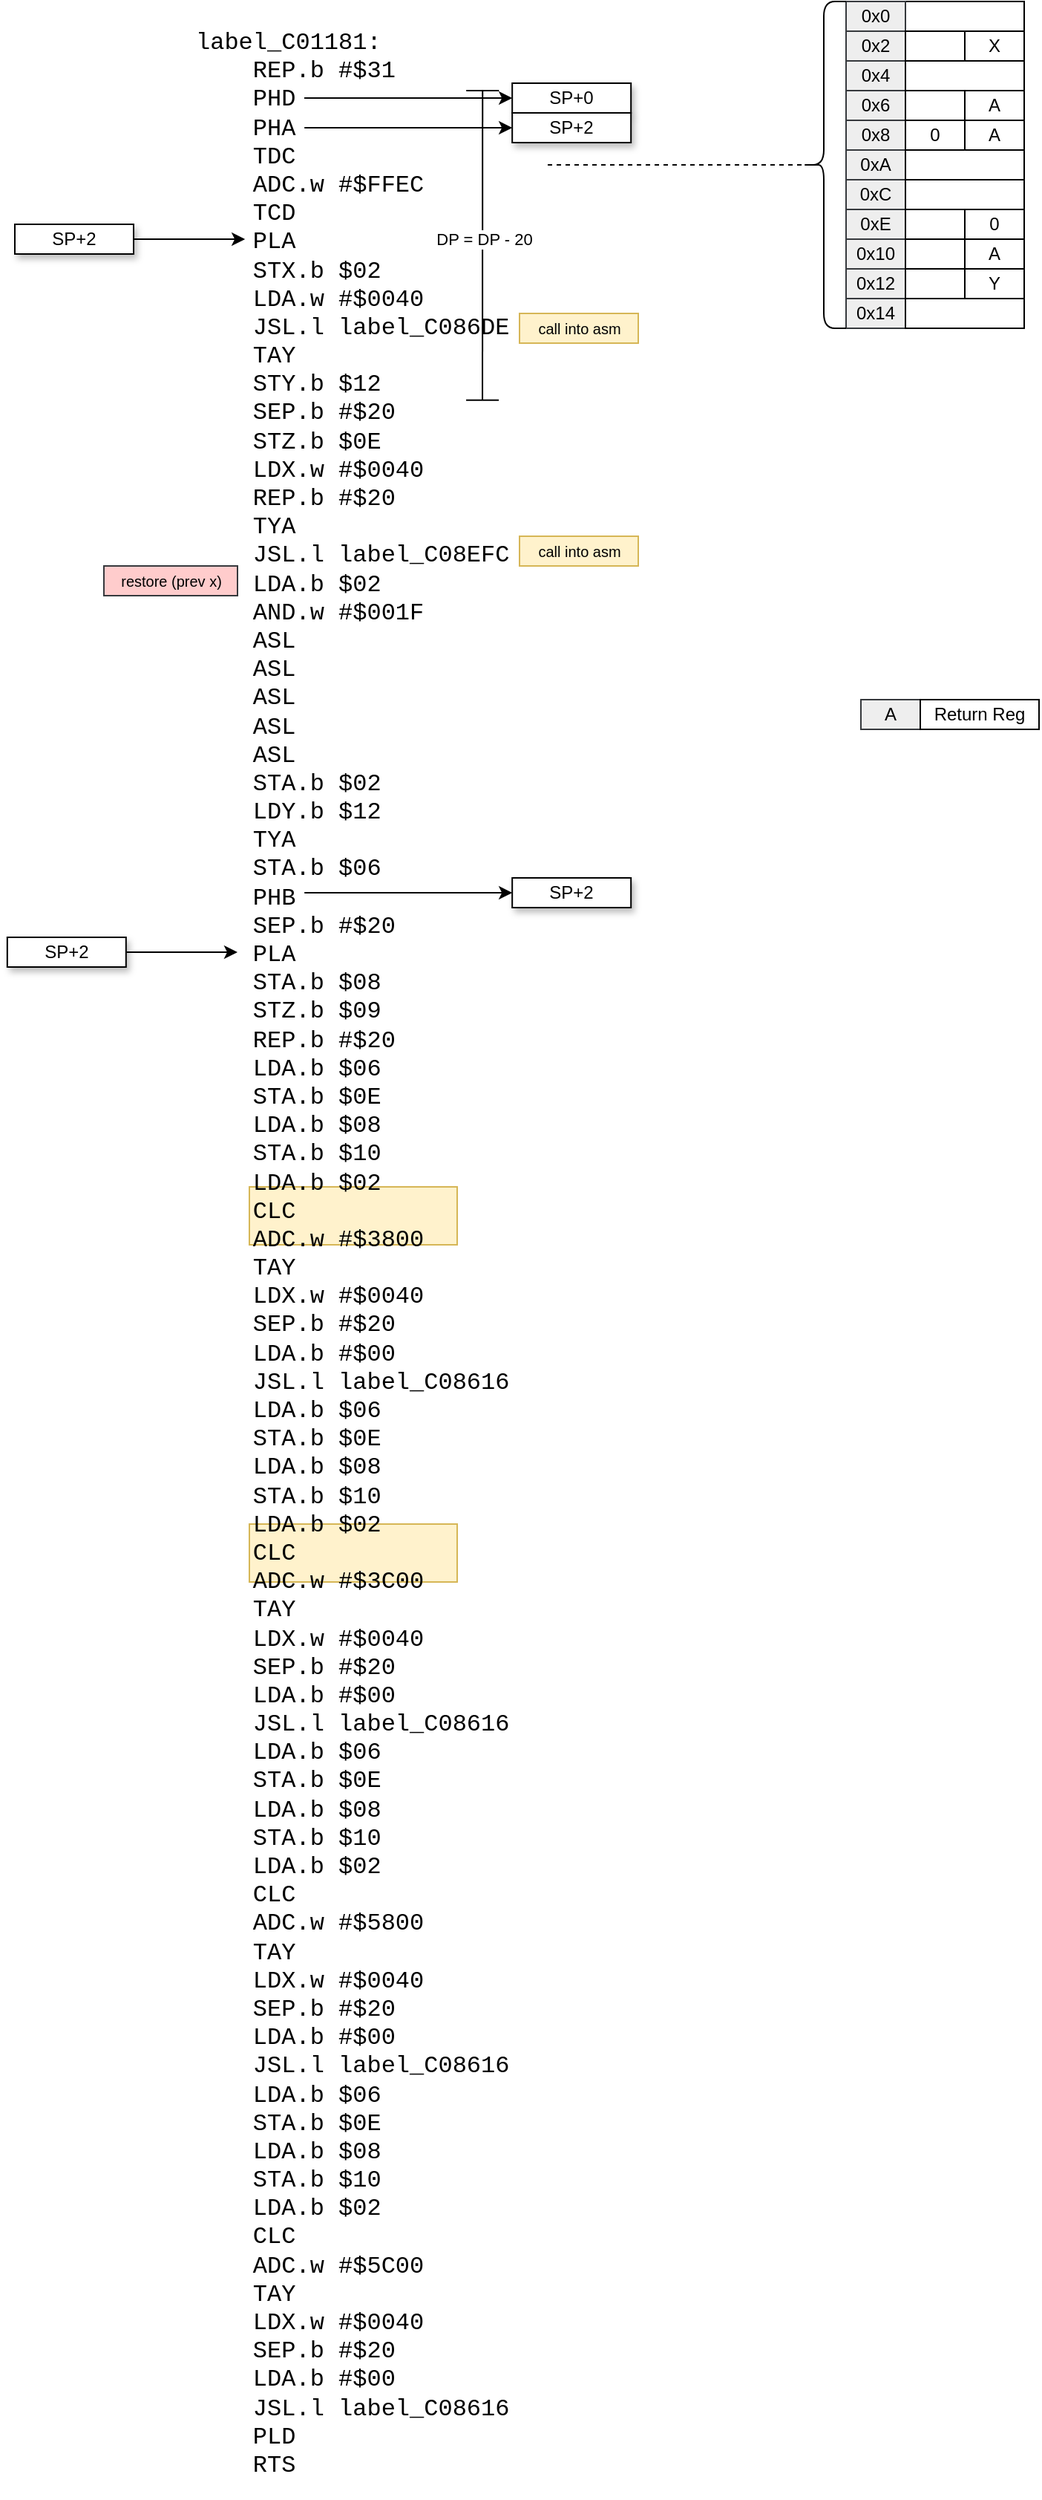 <mxfile version="21.6.9" type="github">
  <diagram name="Page-1" id="6Zkwd5M3KuAh5QiwCv1M">
    <mxGraphModel dx="682" dy="423" grid="1" gridSize="10" guides="1" tooltips="1" connect="1" arrows="1" fold="1" page="1" pageScale="1" pageWidth="850" pageHeight="1100" math="0" shadow="0">
      <root>
        <mxCell id="0" />
        <object label="gen groups" id="dbT_Ve4-fBgaTEK12xVc-63">
          <mxCell style="" parent="0" />
        </object>
        <mxCell id="dbT_Ve4-fBgaTEK12xVc-65" value="" style="rounded=0;whiteSpace=wrap;html=1;fontSize=16;fillColor=#fff2cc;strokeColor=#d6b656;fillStyle=auto;" vertex="1" parent="dbT_Ve4-fBgaTEK12xVc-63">
          <mxGeometry x="268" y="1195" width="140" height="39" as="geometry" />
        </mxCell>
        <mxCell id="dbT_Ve4-fBgaTEK12xVc-67" value="" style="rounded=0;whiteSpace=wrap;html=1;fontSize=16;fillColor=#fff2cc;strokeColor=#d6b656;fillStyle=auto;" vertex="1" parent="dbT_Ve4-fBgaTEK12xVc-63">
          <mxGeometry x="268" y="968" width="140" height="39" as="geometry" />
        </mxCell>
        <mxCell id="1" parent="0" />
        <mxCell id="ILJzXNznsKejwd8JNXi--1" value="&lt;p style=&quot;line-height: 100%;&quot;&gt;&lt;/p&gt;&lt;div style=&quot;font-style: normal; font-variant-caps: normal; font-weight: normal; letter-spacing: normal; text-align: start; text-indent: 0px; text-transform: none; word-spacing: 0px; -webkit-text-stroke-width: 0px; text-decoration: none; font-family: &amp;quot;IckyTicket Mono&amp;quot;, Menlo, Monaco, &amp;quot;Courier New&amp;quot;, monospace, &amp;quot;PT Mono&amp;quot;, Menlo, Monaco, &amp;quot;Courier New&amp;quot;, monospace; font-size: 16px; line-height: 120%;&quot;&gt;&lt;div style=&quot;line-height: 120%;&quot;&gt;&lt;div style=&quot;line-height: 120%;&quot;&gt;label_C01181:&lt;/div&gt;&lt;div style=&quot;line-height: 120%;&quot;&gt;&lt;span style=&quot;white-space: pre;&quot;&gt;&amp;nbsp;&amp;nbsp;&amp;nbsp;&amp;nbsp;&lt;/span&gt;REP.b #$31&lt;/div&gt;&lt;div style=&quot;line-height: 120%;&quot;&gt;&lt;span style=&quot;white-space: pre;&quot;&gt;&amp;nbsp;&amp;nbsp;&amp;nbsp;&amp;nbsp;&lt;/span&gt;PHD&lt;/div&gt;&lt;div style=&quot;line-height: 120%;&quot;&gt;&lt;span style=&quot;white-space: pre;&quot;&gt;&amp;nbsp;&amp;nbsp;&amp;nbsp;&amp;nbsp;&lt;/span&gt;PHA&lt;/div&gt;&lt;div style=&quot;line-height: 120%;&quot;&gt;&lt;span style=&quot;white-space: pre;&quot;&gt;&amp;nbsp;&amp;nbsp;&amp;nbsp;&amp;nbsp;&lt;/span&gt;TDC&lt;/div&gt;&lt;div style=&quot;line-height: 120%;&quot;&gt;&lt;span style=&quot;white-space: pre;&quot;&gt;&amp;nbsp;&amp;nbsp;&amp;nbsp;&amp;nbsp;&lt;/span&gt;ADC.w #$FFEC&lt;/div&gt;&lt;div style=&quot;line-height: 120%;&quot;&gt;&lt;span style=&quot;white-space: pre;&quot;&gt;&amp;nbsp;&amp;nbsp;&amp;nbsp;&amp;nbsp;&lt;/span&gt;TCD&lt;/div&gt;&lt;div style=&quot;line-height: 120%;&quot;&gt;&lt;span style=&quot;white-space: pre;&quot;&gt;&amp;nbsp;&amp;nbsp;&amp;nbsp;&amp;nbsp;&lt;/span&gt;PLA&lt;/div&gt;&lt;div style=&quot;line-height: 120%;&quot;&gt;&lt;span style=&quot;white-space: pre;&quot;&gt;&amp;nbsp;&amp;nbsp;&amp;nbsp;&amp;nbsp;&lt;/span&gt;STX.b $02&lt;/div&gt;&lt;div style=&quot;line-height: 120%;&quot;&gt;&lt;span style=&quot;white-space: pre;&quot;&gt;&amp;nbsp;&amp;nbsp;&amp;nbsp;&amp;nbsp;&lt;/span&gt;LDA.w #$0040&lt;/div&gt;&lt;div style=&quot;line-height: 120%;&quot;&gt;&lt;span style=&quot;white-space: pre;&quot;&gt;&amp;nbsp;&amp;nbsp;&amp;nbsp;&amp;nbsp;&lt;/span&gt;JSL.l label_C086DE&lt;/div&gt;&lt;div style=&quot;line-height: 120%;&quot;&gt;&lt;span style=&quot;white-space: pre;&quot;&gt;&amp;nbsp;&amp;nbsp;&amp;nbsp;&amp;nbsp;&lt;/span&gt;TAY&lt;/div&gt;&lt;div style=&quot;line-height: 120%;&quot;&gt;&lt;span style=&quot;white-space: pre;&quot;&gt;&amp;nbsp;&amp;nbsp;&amp;nbsp;&amp;nbsp;&lt;/span&gt;STY.b $12&lt;/div&gt;&lt;div style=&quot;line-height: 120%;&quot;&gt;&lt;span style=&quot;white-space: pre;&quot;&gt;&amp;nbsp;&amp;nbsp;&amp;nbsp;&amp;nbsp;&lt;/span&gt;SEP.b #$20&lt;/div&gt;&lt;div style=&quot;line-height: 120%;&quot;&gt;&lt;span style=&quot;white-space: pre;&quot;&gt;&amp;nbsp;&amp;nbsp;&amp;nbsp;&amp;nbsp;&lt;/span&gt;STZ.b $0E&lt;/div&gt;&lt;div style=&quot;line-height: 120%;&quot;&gt;&lt;span style=&quot;white-space: pre;&quot;&gt;&amp;nbsp;&amp;nbsp;&amp;nbsp;&amp;nbsp;&lt;/span&gt;LDX.w #$0040&lt;/div&gt;&lt;div style=&quot;line-height: 120%;&quot;&gt;&lt;span style=&quot;white-space: pre;&quot;&gt;&amp;nbsp;&amp;nbsp;&amp;nbsp;&amp;nbsp;&lt;/span&gt;REP.b #$20&lt;/div&gt;&lt;div style=&quot;line-height: 120%;&quot;&gt;&lt;span style=&quot;white-space: pre;&quot;&gt;&amp;nbsp;&amp;nbsp;&amp;nbsp;&amp;nbsp;&lt;/span&gt;TYA&lt;/div&gt;&lt;div style=&quot;line-height: 120%;&quot;&gt;&lt;span style=&quot;white-space: pre;&quot;&gt;&amp;nbsp;&amp;nbsp;&amp;nbsp;&amp;nbsp;&lt;/span&gt;JSL.l label_C08EFC&lt;/div&gt;&lt;div style=&quot;line-height: 120%;&quot;&gt;&lt;span style=&quot;white-space: pre;&quot;&gt;&amp;nbsp;&amp;nbsp;&amp;nbsp;&amp;nbsp;&lt;/span&gt;LDA.b $02&lt;/div&gt;&lt;div style=&quot;line-height: 120%;&quot;&gt;&lt;span style=&quot;white-space: pre;&quot;&gt;&amp;nbsp;&amp;nbsp;&amp;nbsp;&amp;nbsp;&lt;/span&gt;AND.w #$001F&lt;/div&gt;&lt;div style=&quot;line-height: 120%;&quot;&gt;&lt;span style=&quot;white-space: pre;&quot;&gt;&amp;nbsp;&amp;nbsp;&amp;nbsp;&amp;nbsp;&lt;/span&gt;ASL&lt;/div&gt;&lt;div style=&quot;line-height: 120%;&quot;&gt;&lt;span style=&quot;white-space: pre;&quot;&gt;&amp;nbsp;&amp;nbsp;&amp;nbsp;&amp;nbsp;&lt;/span&gt;ASL&lt;/div&gt;&lt;div style=&quot;line-height: 120%;&quot;&gt;&lt;span style=&quot;white-space: pre;&quot;&gt;&amp;nbsp;&amp;nbsp;&amp;nbsp;&amp;nbsp;&lt;/span&gt;ASL&lt;/div&gt;&lt;div style=&quot;line-height: 120%;&quot;&gt;&lt;span style=&quot;white-space: pre;&quot;&gt;&amp;nbsp;&amp;nbsp;&amp;nbsp;&amp;nbsp;&lt;/span&gt;ASL&lt;/div&gt;&lt;div style=&quot;line-height: 120%;&quot;&gt;&lt;span style=&quot;white-space: pre;&quot;&gt;&amp;nbsp;&amp;nbsp;&amp;nbsp;&amp;nbsp;&lt;/span&gt;ASL&lt;/div&gt;&lt;div style=&quot;line-height: 120%;&quot;&gt;&lt;span style=&quot;white-space: pre;&quot;&gt;&amp;nbsp;&amp;nbsp;&amp;nbsp;&amp;nbsp;&lt;/span&gt;STA.b $02&lt;/div&gt;&lt;div style=&quot;line-height: 120%;&quot;&gt;&lt;span style=&quot;white-space: pre;&quot;&gt;&amp;nbsp;&amp;nbsp;&amp;nbsp;&amp;nbsp;&lt;/span&gt;LDY.b $12&lt;/div&gt;&lt;div style=&quot;line-height: 120%;&quot;&gt;&lt;span style=&quot;white-space: pre;&quot;&gt;&amp;nbsp;&amp;nbsp;&amp;nbsp;&amp;nbsp;&lt;/span&gt;TYA&lt;/div&gt;&lt;div style=&quot;line-height: 120%;&quot;&gt;&lt;span style=&quot;white-space: pre;&quot;&gt;&amp;nbsp;&amp;nbsp;&amp;nbsp;&amp;nbsp;&lt;/span&gt;STA.b $06&lt;/div&gt;&lt;div style=&quot;line-height: 120%;&quot;&gt;&lt;span style=&quot;white-space: pre;&quot;&gt;&amp;nbsp;&amp;nbsp;&amp;nbsp;&amp;nbsp;&lt;/span&gt;PHB&lt;/div&gt;&lt;div style=&quot;line-height: 120%;&quot;&gt;&lt;span style=&quot;white-space: pre;&quot;&gt;&amp;nbsp;&amp;nbsp;&amp;nbsp;&amp;nbsp;&lt;/span&gt;SEP.b #$20&lt;/div&gt;&lt;div style=&quot;line-height: 120%;&quot;&gt;&lt;span style=&quot;white-space: pre;&quot;&gt;&amp;nbsp;&amp;nbsp;&amp;nbsp;&amp;nbsp;&lt;/span&gt;PLA&lt;/div&gt;&lt;div style=&quot;line-height: 120%;&quot;&gt;&lt;span style=&quot;white-space: pre;&quot;&gt;&amp;nbsp;&amp;nbsp;&amp;nbsp;&amp;nbsp;&lt;/span&gt;STA.b $08&lt;/div&gt;&lt;div style=&quot;line-height: 120%;&quot;&gt;&lt;span style=&quot;white-space: pre;&quot;&gt;&amp;nbsp;&amp;nbsp;&amp;nbsp;&amp;nbsp;&lt;/span&gt;STZ.b $09&lt;/div&gt;&lt;div style=&quot;line-height: 120%;&quot;&gt;&lt;span style=&quot;white-space: pre;&quot;&gt;&amp;nbsp;&amp;nbsp;&amp;nbsp;&amp;nbsp;&lt;/span&gt;REP.b #$20&lt;/div&gt;&lt;div style=&quot;line-height: 120%;&quot;&gt;&lt;span style=&quot;white-space: pre;&quot;&gt;&amp;nbsp;&amp;nbsp;&amp;nbsp;&amp;nbsp;&lt;/span&gt;LDA.b $06&lt;/div&gt;&lt;div style=&quot;line-height: 120%;&quot;&gt;&lt;span style=&quot;white-space: pre;&quot;&gt;&amp;nbsp;&amp;nbsp;&amp;nbsp;&amp;nbsp;&lt;/span&gt;STA.b $0E&lt;/div&gt;&lt;div style=&quot;line-height: 120%;&quot;&gt;&lt;span style=&quot;white-space: pre;&quot;&gt;&amp;nbsp;&amp;nbsp;&amp;nbsp;&amp;nbsp;&lt;/span&gt;LDA.b $08&lt;/div&gt;&lt;div style=&quot;line-height: 120%;&quot;&gt;&lt;span style=&quot;white-space: pre;&quot;&gt;&amp;nbsp;&amp;nbsp;&amp;nbsp;&amp;nbsp;&lt;/span&gt;STA.b $10&lt;/div&gt;&lt;div style=&quot;line-height: 120%;&quot;&gt;&lt;span style=&quot;white-space: pre;&quot;&gt;&amp;nbsp;&amp;nbsp;&amp;nbsp;&amp;nbsp;&lt;/span&gt;LDA.b $02&lt;/div&gt;&lt;div style=&quot;line-height: 120%;&quot;&gt;&lt;span style=&quot;white-space: pre;&quot;&gt;&amp;nbsp;&amp;nbsp;&amp;nbsp;&amp;nbsp;&lt;/span&gt;CLC&lt;/div&gt;&lt;div style=&quot;line-height: 120%;&quot;&gt;&lt;span style=&quot;white-space: pre;&quot;&gt;&amp;nbsp;&amp;nbsp;&amp;nbsp;&amp;nbsp;&lt;/span&gt;ADC.w #$3800&lt;/div&gt;&lt;div style=&quot;line-height: 120%;&quot;&gt;&lt;span style=&quot;white-space: pre;&quot;&gt;&amp;nbsp;&amp;nbsp;&amp;nbsp;&amp;nbsp;&lt;/span&gt;TAY&lt;/div&gt;&lt;div style=&quot;line-height: 120%;&quot;&gt;&lt;span style=&quot;white-space: pre;&quot;&gt;&amp;nbsp;&amp;nbsp;&amp;nbsp;&amp;nbsp;&lt;/span&gt;LDX.w #$0040&lt;/div&gt;&lt;div style=&quot;line-height: 120%;&quot;&gt;&lt;span style=&quot;white-space: pre;&quot;&gt;&amp;nbsp;&amp;nbsp;&amp;nbsp;&amp;nbsp;&lt;/span&gt;SEP.b #$20&lt;/div&gt;&lt;div style=&quot;line-height: 120%;&quot;&gt;&lt;span style=&quot;white-space: pre;&quot;&gt;&amp;nbsp;&amp;nbsp;&amp;nbsp;&amp;nbsp;&lt;/span&gt;LDA.b #$00&lt;/div&gt;&lt;div style=&quot;line-height: 120%;&quot;&gt;&lt;span style=&quot;white-space: pre;&quot;&gt;&amp;nbsp;&amp;nbsp;&amp;nbsp;&amp;nbsp;&lt;/span&gt;JSL.l label_C08616&lt;/div&gt;&lt;div style=&quot;line-height: 120%;&quot;&gt;&lt;span style=&quot;white-space: pre;&quot;&gt;&amp;nbsp;&amp;nbsp;&amp;nbsp;&amp;nbsp;&lt;/span&gt;LDA.b $06&lt;/div&gt;&lt;div style=&quot;line-height: 120%;&quot;&gt;&lt;span style=&quot;white-space: pre;&quot;&gt;&amp;nbsp;&amp;nbsp;&amp;nbsp;&amp;nbsp;&lt;/span&gt;STA.b $0E&lt;/div&gt;&lt;div style=&quot;line-height: 120%;&quot;&gt;&lt;span style=&quot;white-space: pre;&quot;&gt;&amp;nbsp;&amp;nbsp;&amp;nbsp;&amp;nbsp;&lt;/span&gt;LDA.b $08&lt;/div&gt;&lt;div style=&quot;line-height: 120%;&quot;&gt;&lt;span style=&quot;white-space: pre;&quot;&gt;&amp;nbsp;&amp;nbsp;&amp;nbsp;&amp;nbsp;&lt;/span&gt;STA.b $10&lt;/div&gt;&lt;div style=&quot;line-height: 120%;&quot;&gt;&lt;span style=&quot;white-space: pre;&quot;&gt;&amp;nbsp;&amp;nbsp;&amp;nbsp;&amp;nbsp;&lt;/span&gt;LDA.b $02&lt;/div&gt;&lt;div style=&quot;line-height: 120%;&quot;&gt;&lt;span style=&quot;white-space: pre;&quot;&gt;&amp;nbsp;&amp;nbsp;&amp;nbsp;&amp;nbsp;&lt;/span&gt;CLC&lt;/div&gt;&lt;div style=&quot;line-height: 120%;&quot;&gt;&lt;span style=&quot;white-space: pre;&quot;&gt;&amp;nbsp;&amp;nbsp;&amp;nbsp;&amp;nbsp;&lt;/span&gt;ADC.w #$3C00&lt;/div&gt;&lt;div style=&quot;line-height: 120%;&quot;&gt;&lt;span style=&quot;white-space: pre;&quot;&gt;&amp;nbsp;&amp;nbsp;&amp;nbsp;&amp;nbsp;&lt;/span&gt;TAY&lt;/div&gt;&lt;div style=&quot;line-height: 120%;&quot;&gt;&lt;span style=&quot;white-space: pre;&quot;&gt;&amp;nbsp;&amp;nbsp;&amp;nbsp;&amp;nbsp;&lt;/span&gt;LDX.w #$0040&lt;/div&gt;&lt;div style=&quot;line-height: 120%;&quot;&gt;&lt;span style=&quot;white-space: pre;&quot;&gt;&amp;nbsp;&amp;nbsp;&amp;nbsp;&amp;nbsp;&lt;/span&gt;SEP.b #$20&lt;/div&gt;&lt;div style=&quot;line-height: 120%;&quot;&gt;&lt;span style=&quot;white-space: pre;&quot;&gt;&amp;nbsp;&amp;nbsp;&amp;nbsp;&amp;nbsp;&lt;/span&gt;LDA.b #$00&lt;/div&gt;&lt;div style=&quot;line-height: 120%;&quot;&gt;&lt;span style=&quot;white-space: pre;&quot;&gt;&amp;nbsp;&amp;nbsp;&amp;nbsp;&amp;nbsp;&lt;/span&gt;JSL.l label_C08616&lt;/div&gt;&lt;div style=&quot;line-height: 120%;&quot;&gt;&lt;span style=&quot;white-space: pre;&quot;&gt;&amp;nbsp;&amp;nbsp;&amp;nbsp;&amp;nbsp;&lt;/span&gt;LDA.b $06&lt;/div&gt;&lt;div style=&quot;line-height: 120%;&quot;&gt;&lt;span style=&quot;white-space: pre;&quot;&gt;&amp;nbsp;&amp;nbsp;&amp;nbsp;&amp;nbsp;&lt;/span&gt;STA.b $0E&lt;/div&gt;&lt;div style=&quot;line-height: 120%;&quot;&gt;&lt;span style=&quot;white-space: pre;&quot;&gt;&amp;nbsp;&amp;nbsp;&amp;nbsp;&amp;nbsp;&lt;/span&gt;LDA.b $08&lt;/div&gt;&lt;div style=&quot;line-height: 120%;&quot;&gt;&lt;span style=&quot;white-space: pre;&quot;&gt;&amp;nbsp;&amp;nbsp;&amp;nbsp;&amp;nbsp;&lt;/span&gt;STA.b $10&lt;/div&gt;&lt;div style=&quot;line-height: 120%;&quot;&gt;&lt;span style=&quot;white-space: pre;&quot;&gt;&amp;nbsp;&amp;nbsp;&amp;nbsp;&amp;nbsp;&lt;/span&gt;LDA.b $02&lt;/div&gt;&lt;div style=&quot;line-height: 120%;&quot;&gt;&lt;span style=&quot;white-space: pre;&quot;&gt;&amp;nbsp;&amp;nbsp;&amp;nbsp;&amp;nbsp;&lt;/span&gt;CLC&lt;/div&gt;&lt;div style=&quot;line-height: 120%;&quot;&gt;&lt;span style=&quot;white-space: pre;&quot;&gt;&amp;nbsp;&amp;nbsp;&amp;nbsp;&amp;nbsp;&lt;/span&gt;ADC.w #$5800&lt;/div&gt;&lt;div style=&quot;line-height: 120%;&quot;&gt;&lt;span style=&quot;white-space: pre;&quot;&gt;&amp;nbsp;&amp;nbsp;&amp;nbsp;&amp;nbsp;&lt;/span&gt;TAY&lt;/div&gt;&lt;div style=&quot;line-height: 120%;&quot;&gt;&lt;span style=&quot;white-space: pre;&quot;&gt;&amp;nbsp;&amp;nbsp;&amp;nbsp;&amp;nbsp;&lt;/span&gt;LDX.w #$0040&lt;/div&gt;&lt;div style=&quot;line-height: 120%;&quot;&gt;&lt;span style=&quot;white-space: pre;&quot;&gt;&amp;nbsp;&amp;nbsp;&amp;nbsp;&amp;nbsp;&lt;/span&gt;SEP.b #$20&lt;/div&gt;&lt;div style=&quot;line-height: 120%;&quot;&gt;&lt;span style=&quot;white-space: pre;&quot;&gt;&amp;nbsp;&amp;nbsp;&amp;nbsp;&amp;nbsp;&lt;/span&gt;LDA.b #$00&lt;/div&gt;&lt;div style=&quot;line-height: 120%;&quot;&gt;&lt;span style=&quot;white-space: pre;&quot;&gt;&amp;nbsp;&amp;nbsp;&amp;nbsp;&amp;nbsp;&lt;/span&gt;JSL.l label_C08616&lt;/div&gt;&lt;div style=&quot;line-height: 120%;&quot;&gt;&lt;span style=&quot;white-space: pre;&quot;&gt;&amp;nbsp;&amp;nbsp;&amp;nbsp;&amp;nbsp;&lt;/span&gt;LDA.b $06&lt;/div&gt;&lt;div style=&quot;line-height: 120%;&quot;&gt;&lt;span style=&quot;white-space: pre;&quot;&gt;&amp;nbsp;&amp;nbsp;&amp;nbsp;&amp;nbsp;&lt;/span&gt;STA.b $0E&lt;/div&gt;&lt;div style=&quot;line-height: 120%;&quot;&gt;&lt;span style=&quot;white-space: pre;&quot;&gt;&amp;nbsp;&amp;nbsp;&amp;nbsp;&amp;nbsp;&lt;/span&gt;LDA.b $08&lt;/div&gt;&lt;div style=&quot;line-height: 120%;&quot;&gt;&lt;span style=&quot;white-space: pre;&quot;&gt;&amp;nbsp;&amp;nbsp;&amp;nbsp;&amp;nbsp;&lt;/span&gt;STA.b $10&lt;/div&gt;&lt;div style=&quot;line-height: 120%;&quot;&gt;&lt;span style=&quot;white-space: pre;&quot;&gt;&amp;nbsp;&amp;nbsp;&amp;nbsp;&amp;nbsp;&lt;/span&gt;LDA.b $02&lt;/div&gt;&lt;div style=&quot;line-height: 120%;&quot;&gt;&lt;span style=&quot;white-space: pre;&quot;&gt;&amp;nbsp;&amp;nbsp;&amp;nbsp;&amp;nbsp;&lt;/span&gt;CLC&lt;/div&gt;&lt;div style=&quot;line-height: 120%;&quot;&gt;&lt;span style=&quot;white-space: pre;&quot;&gt;&amp;nbsp;&amp;nbsp;&amp;nbsp;&amp;nbsp;&lt;/span&gt;ADC.w #$5C00&lt;/div&gt;&lt;div style=&quot;line-height: 120%;&quot;&gt;&lt;span style=&quot;white-space: pre;&quot;&gt;&amp;nbsp;&amp;nbsp;&amp;nbsp;&amp;nbsp;&lt;/span&gt;TAY&lt;/div&gt;&lt;div style=&quot;line-height: 120%;&quot;&gt;&lt;span style=&quot;white-space: pre;&quot;&gt;&amp;nbsp;&amp;nbsp;&amp;nbsp;&amp;nbsp;&lt;/span&gt;LDX.w #$0040&lt;/div&gt;&lt;div style=&quot;line-height: 120%;&quot;&gt;&lt;span style=&quot;white-space: pre;&quot;&gt;&amp;nbsp;&amp;nbsp;&amp;nbsp;&amp;nbsp;&lt;/span&gt;SEP.b #$20&lt;/div&gt;&lt;div style=&quot;line-height: 120%;&quot;&gt;&lt;span style=&quot;white-space: pre;&quot;&gt;&amp;nbsp;&amp;nbsp;&amp;nbsp;&amp;nbsp;&lt;/span&gt;LDA.b #$00&lt;/div&gt;&lt;div style=&quot;line-height: 120%;&quot;&gt;&lt;span style=&quot;white-space: pre;&quot;&gt;&amp;nbsp;&amp;nbsp;&amp;nbsp;&amp;nbsp;&lt;/span&gt;JSL.l label_C08616&lt;/div&gt;&lt;div style=&quot;line-height: 120%;&quot;&gt;&lt;span style=&quot;white-space: pre;&quot;&gt;&amp;nbsp;&amp;nbsp;&amp;nbsp;&amp;nbsp;&lt;/span&gt;PLD&lt;/div&gt;&lt;div style=&quot;line-height: 120%;&quot;&gt;&lt;span style=&quot;white-space: pre;&quot;&gt;&amp;nbsp;&amp;nbsp;&amp;nbsp;&amp;nbsp;&lt;/span&gt;RTS&lt;/div&gt;&lt;/div&gt;&lt;/div&gt;&lt;p&gt;&lt;/p&gt;" style="text;whiteSpace=wrap;html=1;spacingBottom=0;spacingTop=0;" parent="1" vertex="1">
          <mxGeometry x="230" y="170" width="230" height="1260" as="geometry" />
        </mxCell>
        <mxCell id="ILJzXNznsKejwd8JNXi--3" value="SP+0" style="rounded=0;whiteSpace=wrap;html=1;shadow=1;" parent="1" vertex="1">
          <mxGeometry x="445.09" y="225" width="80" height="20" as="geometry" />
        </mxCell>
        <mxCell id="ILJzXNznsKejwd8JNXi--4" value="SP+2" style="rounded=0;whiteSpace=wrap;html=1;shadow=1;" parent="1" vertex="1">
          <mxGeometry x="445.09" y="245" width="80" height="20" as="geometry" />
        </mxCell>
        <mxCell id="ILJzXNznsKejwd8JNXi--13" value="" style="endArrow=classic;html=1;rounded=0;entryX=0.783;entryY=0.12;entryDx=0;entryDy=0;entryPerimeter=0;" parent="1" edge="1">
          <mxGeometry width="50" height="50" relative="1" as="geometry">
            <mxPoint x="305" y="235" as="sourcePoint" />
            <mxPoint x="445.09" y="235.0" as="targetPoint" />
            <Array as="points" />
          </mxGeometry>
        </mxCell>
        <mxCell id="ILJzXNznsKejwd8JNXi--18" value="" style="endArrow=baseDash;startArrow=baseDash;html=1;rounded=0;startFill=0;endFill=0;endSize=20;startSize=20;exitX=0.848;exitY=0.213;exitDx=0;exitDy=0;exitPerimeter=0;" parent="1" edge="1" source="ILJzXNznsKejwd8JNXi--1">
          <mxGeometry width="50" height="50" relative="1" as="geometry">
            <mxPoint x="425.04" y="305.25" as="sourcePoint" />
            <mxPoint x="425.12" y="230" as="targetPoint" />
          </mxGeometry>
        </mxCell>
        <mxCell id="ILJzXNznsKejwd8JNXi--22" value="DP = DP - 20" style="edgeLabel;html=1;align=center;verticalAlign=middle;resizable=0;points=[];" parent="ILJzXNznsKejwd8JNXi--18" vertex="1" connectable="0">
          <mxGeometry x="0.043" y="-1" relative="1" as="geometry">
            <mxPoint as="offset" />
          </mxGeometry>
        </mxCell>
        <mxCell id="ILJzXNznsKejwd8JNXi--54" value="A" style="whiteSpace=wrap;html=1;fillColor=#eeeeee;strokeColor=#36393d;" parent="1" vertex="1">
          <mxGeometry x="680" y="640" width="40" height="20" as="geometry" />
        </mxCell>
        <mxCell id="ILJzXNznsKejwd8JNXi--55" value="Return Reg" style="whiteSpace=wrap;html=1;" parent="1" vertex="1">
          <mxGeometry x="720" y="640" width="80" height="20" as="geometry" />
        </mxCell>
        <mxCell id="ILJzXNznsKejwd8JNXi--56" value="" style="endArrow=classic;html=1;rounded=0;entryX=0.783;entryY=0.12;entryDx=0;entryDy=0;entryPerimeter=0;" parent="1" edge="1">
          <mxGeometry width="50" height="50" relative="1" as="geometry">
            <mxPoint x="305.09" y="255" as="sourcePoint" />
            <mxPoint x="445.09" y="255" as="targetPoint" />
            <Array as="points" />
          </mxGeometry>
        </mxCell>
        <mxCell id="ILJzXNznsKejwd8JNXi--57" value="SP+2" style="rounded=0;whiteSpace=wrap;html=1;shadow=1;" parent="1" vertex="1">
          <mxGeometry x="110.0" y="320" width="80" height="20" as="geometry" />
        </mxCell>
        <mxCell id="ILJzXNznsKejwd8JNXi--58" value="" style="endArrow=classic;html=1;rounded=0;entryX=0.783;entryY=0.12;entryDx=0;entryDy=0;entryPerimeter=0;exitX=1;exitY=0.5;exitDx=0;exitDy=0;" parent="1" source="ILJzXNznsKejwd8JNXi--57" edge="1">
          <mxGeometry width="50" height="50" relative="1" as="geometry">
            <mxPoint x="200" y="329.5" as="sourcePoint" />
            <mxPoint x="265.09" y="330.0" as="targetPoint" />
            <Array as="points" />
          </mxGeometry>
        </mxCell>
        <mxCell id="ILJzXNznsKejwd8JNXi--61" value="&lt;font style=&quot;font-size: 10px;&quot;&gt;restore (prev x)&lt;/font&gt;" style="text;html=1;align=center;verticalAlign=middle;resizable=0;points=[];autosize=1;strokeColor=#36393d;fillColor=#ffcccc;spacing=0;fontSize=10;rounded=0;glass=0;shadow=0;" parent="1" vertex="1">
          <mxGeometry x="170.0" y="550" width="90" height="20" as="geometry" />
        </mxCell>
        <mxCell id="H3RAy9jdkwfnNMKRMsMS-4" value="&lt;font style=&quot;font-size: 10px;&quot;&gt;call into asm&lt;/font&gt;" style="text;html=1;align=center;verticalAlign=middle;resizable=0;points=[];autosize=1;strokeColor=#d6b656;fillColor=#fff2cc;spacing=0;fontSize=10;rounded=0;glass=0;shadow=0;" parent="1" vertex="1">
          <mxGeometry x="450.0" y="380" width="80" height="20" as="geometry" />
        </mxCell>
        <mxCell id="H3RAy9jdkwfnNMKRMsMS-5" value="&lt;font style=&quot;font-size: 10px;&quot;&gt;call into asm&lt;/font&gt;" style="text;html=1;align=center;verticalAlign=middle;resizable=0;points=[];autosize=1;strokeColor=#d6b656;fillColor=#fff2cc;spacing=0;fontSize=10;rounded=0;glass=0;shadow=0;" parent="1" vertex="1">
          <mxGeometry x="450.0" y="530" width="80" height="20" as="geometry" />
        </mxCell>
        <mxCell id="H3RAy9jdkwfnNMKRMsMS-7" value="SP+2" style="rounded=0;whiteSpace=wrap;html=1;shadow=1;" parent="1" vertex="1">
          <mxGeometry x="104.91" y="800" width="80" height="20" as="geometry" />
        </mxCell>
        <mxCell id="H3RAy9jdkwfnNMKRMsMS-8" value="" style="endArrow=classic;html=1;rounded=0;entryX=0.783;entryY=0.12;entryDx=0;entryDy=0;entryPerimeter=0;exitX=1;exitY=0.5;exitDx=0;exitDy=0;" parent="1" source="H3RAy9jdkwfnNMKRMsMS-7" edge="1">
          <mxGeometry width="50" height="50" relative="1" as="geometry">
            <mxPoint x="194.91" y="809.5" as="sourcePoint" />
            <mxPoint x="260.0" y="810.0" as="targetPoint" />
            <Array as="points" />
          </mxGeometry>
        </mxCell>
        <mxCell id="H3RAy9jdkwfnNMKRMsMS-11" value="SP+2" style="rounded=0;whiteSpace=wrap;html=1;shadow=1;" parent="1" vertex="1">
          <mxGeometry x="445.09" y="760" width="80" height="20" as="geometry" />
        </mxCell>
        <mxCell id="H3RAy9jdkwfnNMKRMsMS-12" value="" style="endArrow=classic;html=1;rounded=0;entryX=0.783;entryY=0.12;entryDx=0;entryDy=0;entryPerimeter=0;" parent="1" edge="1">
          <mxGeometry width="50" height="50" relative="1" as="geometry">
            <mxPoint x="305.09" y="770" as="sourcePoint" />
            <mxPoint x="445.09" y="770" as="targetPoint" />
            <Array as="points" />
          </mxGeometry>
        </mxCell>
        <mxCell id="H3RAy9jdkwfnNMKRMsMS-31" value="" style="group" parent="1" vertex="1" connectable="0">
          <mxGeometry x="670" y="170" width="130" height="210" as="geometry" />
        </mxCell>
        <mxCell id="ILJzXNznsKejwd8JNXi--23" value="" style="rounded=0;whiteSpace=wrap;html=1;" parent="H3RAy9jdkwfnNMKRMsMS-31" vertex="1">
          <mxGeometry x="40" width="80" height="20" as="geometry" />
        </mxCell>
        <mxCell id="ILJzXNznsKejwd8JNXi--24" value="0x0" style="rounded=0;whiteSpace=wrap;html=1;fillColor=#eeeeee;strokeColor=#36393d;" parent="H3RAy9jdkwfnNMKRMsMS-31" vertex="1">
          <mxGeometry width="40" height="20" as="geometry" />
        </mxCell>
        <mxCell id="ILJzXNznsKejwd8JNXi--27" value="0x2" style="rounded=0;whiteSpace=wrap;html=1;fillColor=#eeeeee;strokeColor=#36393d;" parent="H3RAy9jdkwfnNMKRMsMS-31" vertex="1">
          <mxGeometry y="20" width="40" height="20" as="geometry" />
        </mxCell>
        <mxCell id="ILJzXNznsKejwd8JNXi--28" value="0x4" style="rounded=0;whiteSpace=wrap;html=1;fillColor=#eeeeee;strokeColor=#36393d;" parent="H3RAy9jdkwfnNMKRMsMS-31" vertex="1">
          <mxGeometry y="40" width="40" height="20" as="geometry" />
        </mxCell>
        <mxCell id="ILJzXNznsKejwd8JNXi--29" value="0x6" style="rounded=0;whiteSpace=wrap;html=1;fillColor=#eeeeee;strokeColor=#36393d;" parent="H3RAy9jdkwfnNMKRMsMS-31" vertex="1">
          <mxGeometry y="60" width="40" height="20" as="geometry" />
        </mxCell>
        <mxCell id="ILJzXNznsKejwd8JNXi--30" value="0x8" style="rounded=0;whiteSpace=wrap;html=1;fillColor=#eeeeee;strokeColor=#36393d;" parent="H3RAy9jdkwfnNMKRMsMS-31" vertex="1">
          <mxGeometry y="80" width="40" height="20" as="geometry" />
        </mxCell>
        <mxCell id="ILJzXNznsKejwd8JNXi--31" value="0xA" style="rounded=0;whiteSpace=wrap;html=1;fillColor=#eeeeee;strokeColor=#36393d;" parent="H3RAy9jdkwfnNMKRMsMS-31" vertex="1">
          <mxGeometry y="100" width="40" height="20" as="geometry" />
        </mxCell>
        <mxCell id="ILJzXNznsKejwd8JNXi--32" value="0xC" style="rounded=0;whiteSpace=wrap;html=1;fillColor=#eeeeee;strokeColor=#36393d;" parent="H3RAy9jdkwfnNMKRMsMS-31" vertex="1">
          <mxGeometry y="120" width="40" height="20" as="geometry" />
        </mxCell>
        <mxCell id="ILJzXNznsKejwd8JNXi--33" value="0xE" style="rounded=0;whiteSpace=wrap;html=1;fillColor=#eeeeee;strokeColor=#36393d;" parent="H3RAy9jdkwfnNMKRMsMS-31" vertex="1">
          <mxGeometry y="140" width="40" height="20" as="geometry" />
        </mxCell>
        <mxCell id="ILJzXNznsKejwd8JNXi--34" value="0x10" style="rounded=0;whiteSpace=wrap;html=1;fillColor=#eeeeee;strokeColor=#36393d;" parent="H3RAy9jdkwfnNMKRMsMS-31" vertex="1">
          <mxGeometry y="160" width="40" height="20" as="geometry" />
        </mxCell>
        <mxCell id="ILJzXNznsKejwd8JNXi--35" value="X" style="rounded=0;whiteSpace=wrap;html=1;" parent="H3RAy9jdkwfnNMKRMsMS-31" vertex="1">
          <mxGeometry x="80" y="20" width="40" height="20" as="geometry" />
        </mxCell>
        <mxCell id="ILJzXNznsKejwd8JNXi--37" value="" style="rounded=0;whiteSpace=wrap;html=1;" parent="H3RAy9jdkwfnNMKRMsMS-31" vertex="1">
          <mxGeometry x="40" y="40" width="80" height="20" as="geometry" />
        </mxCell>
        <mxCell id="ILJzXNznsKejwd8JNXi--38" value="A" style="rounded=0;whiteSpace=wrap;html=1;" parent="H3RAy9jdkwfnNMKRMsMS-31" vertex="1">
          <mxGeometry x="80" y="60" width="40" height="20" as="geometry" />
        </mxCell>
        <mxCell id="ILJzXNznsKejwd8JNXi--39" value="A" style="rounded=0;whiteSpace=wrap;html=1;" parent="H3RAy9jdkwfnNMKRMsMS-31" vertex="1">
          <mxGeometry x="80" y="80" width="40" height="20" as="geometry" />
        </mxCell>
        <mxCell id="ILJzXNznsKejwd8JNXi--40" value="" style="rounded=0;whiteSpace=wrap;html=1;" parent="H3RAy9jdkwfnNMKRMsMS-31" vertex="1">
          <mxGeometry x="40" y="100" width="80" height="20" as="geometry" />
        </mxCell>
        <mxCell id="ILJzXNznsKejwd8JNXi--41" value="" style="rounded=0;whiteSpace=wrap;html=1;" parent="H3RAy9jdkwfnNMKRMsMS-31" vertex="1">
          <mxGeometry x="40" y="120" width="80" height="20" as="geometry" />
        </mxCell>
        <mxCell id="ILJzXNznsKejwd8JNXi--42" value="0" style="rounded=0;whiteSpace=wrap;html=1;" parent="H3RAy9jdkwfnNMKRMsMS-31" vertex="1">
          <mxGeometry x="80" y="140" width="40" height="20" as="geometry" />
        </mxCell>
        <mxCell id="ILJzXNznsKejwd8JNXi--43" value="A" style="rounded=0;whiteSpace=wrap;html=1;" parent="H3RAy9jdkwfnNMKRMsMS-31" vertex="1">
          <mxGeometry x="80" y="160" width="40" height="20" as="geometry" />
        </mxCell>
        <mxCell id="H3RAy9jdkwfnNMKRMsMS-19" value="0x12" style="rounded=0;whiteSpace=wrap;html=1;fillColor=#eeeeee;strokeColor=#36393d;" parent="H3RAy9jdkwfnNMKRMsMS-31" vertex="1">
          <mxGeometry y="180" width="40" height="20" as="geometry" />
        </mxCell>
        <mxCell id="H3RAy9jdkwfnNMKRMsMS-20" value="Y" style="rounded=0;whiteSpace=wrap;html=1;" parent="H3RAy9jdkwfnNMKRMsMS-31" vertex="1">
          <mxGeometry x="80" y="180" width="40" height="20" as="geometry" />
        </mxCell>
        <mxCell id="H3RAy9jdkwfnNMKRMsMS-21" value="0" style="rounded=0;whiteSpace=wrap;html=1;" parent="H3RAy9jdkwfnNMKRMsMS-31" vertex="1">
          <mxGeometry x="40" y="80" width="40" height="20" as="geometry" />
        </mxCell>
        <mxCell id="H3RAy9jdkwfnNMKRMsMS-22" value="" style="rounded=0;whiteSpace=wrap;html=1;" parent="H3RAy9jdkwfnNMKRMsMS-31" vertex="1">
          <mxGeometry x="40" y="160" width="40" height="20" as="geometry" />
        </mxCell>
        <mxCell id="H3RAy9jdkwfnNMKRMsMS-23" value="" style="rounded=0;whiteSpace=wrap;html=1;" parent="H3RAy9jdkwfnNMKRMsMS-31" vertex="1">
          <mxGeometry x="40" y="60" width="40" height="20" as="geometry" />
        </mxCell>
        <mxCell id="H3RAy9jdkwfnNMKRMsMS-25" value="" style="rounded=0;whiteSpace=wrap;html=1;" parent="H3RAy9jdkwfnNMKRMsMS-31" vertex="1">
          <mxGeometry x="40" y="180" width="40" height="20" as="geometry" />
        </mxCell>
        <mxCell id="H3RAy9jdkwfnNMKRMsMS-26" value="" style="rounded=0;whiteSpace=wrap;html=1;" parent="H3RAy9jdkwfnNMKRMsMS-31" vertex="1">
          <mxGeometry x="40" y="20" width="40" height="20" as="geometry" />
        </mxCell>
        <mxCell id="H3RAy9jdkwfnNMKRMsMS-28" value="" style="rounded=0;whiteSpace=wrap;html=1;" parent="H3RAy9jdkwfnNMKRMsMS-31" vertex="1">
          <mxGeometry x="40" y="140" width="40" height="20" as="geometry" />
        </mxCell>
        <mxCell id="dbT_Ve4-fBgaTEK12xVc-56" value="0x14" style="rounded=0;whiteSpace=wrap;html=1;fillColor=#eeeeee;strokeColor=#36393d;" vertex="1" parent="H3RAy9jdkwfnNMKRMsMS-31">
          <mxGeometry y="200" width="40" height="20" as="geometry" />
        </mxCell>
        <mxCell id="dbT_Ve4-fBgaTEK12xVc-57" value="" style="rounded=0;whiteSpace=wrap;html=1;" vertex="1" parent="H3RAy9jdkwfnNMKRMsMS-31">
          <mxGeometry x="40" y="200" width="80" height="20" as="geometry" />
        </mxCell>
        <mxCell id="dbT_Ve4-fBgaTEK12xVc-59" style="edgeStyle=orthogonalEdgeStyle;rounded=0;orthogonalLoop=1;jettySize=auto;html=1;entryX=1.03;entryY=0.16;entryDx=0;entryDy=0;entryPerimeter=0;fontFamily=Helvetica;fontSize=12;fontColor=default;endArrow=none;endFill=0;dashed=1;" edge="1" parent="1" source="dbT_Ve4-fBgaTEK12xVc-58">
          <mxGeometry relative="1" as="geometry">
            <mxPoint x="466.9" y="280" as="targetPoint" />
          </mxGeometry>
        </mxCell>
        <mxCell id="dbT_Ve4-fBgaTEK12xVc-58" value="" style="shape=curlyBracket;whiteSpace=wrap;html=1;rounded=1;labelPosition=left;verticalLabelPosition=middle;align=right;verticalAlign=middle;fontFamily=Helvetica;fontSize=12;fontColor=default;fillColor=none;gradientColor=none;size=0.5;" vertex="1" parent="1">
          <mxGeometry x="640" y="170" width="30" height="220" as="geometry" />
        </mxCell>
      </root>
    </mxGraphModel>
  </diagram>
</mxfile>
